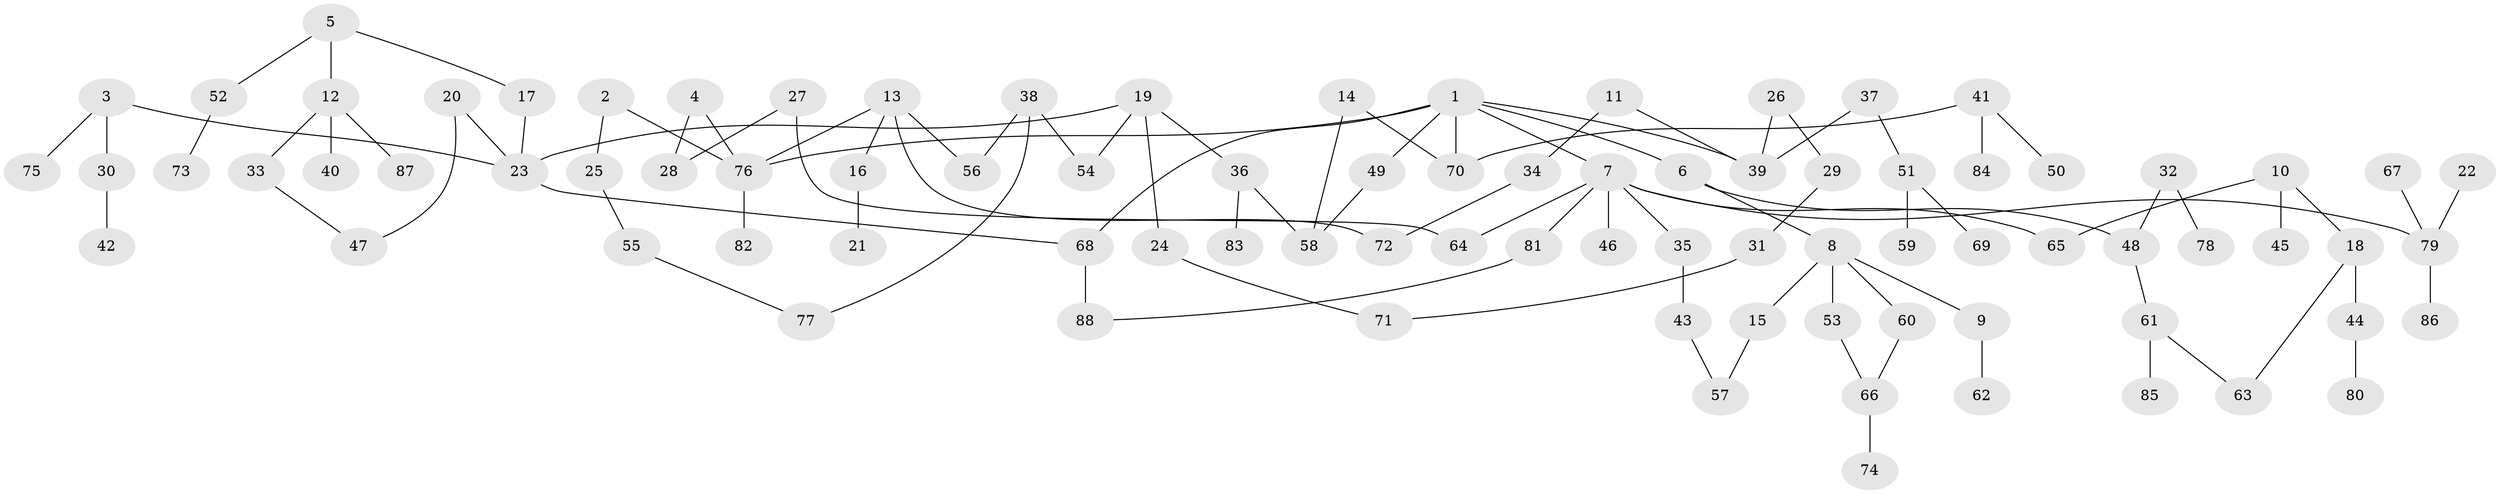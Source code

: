 // original degree distribution, {4: 0.056, 7: 0.008, 6: 0.016, 2: 0.312, 3: 0.208, 5: 0.024, 8: 0.008, 1: 0.368}
// Generated by graph-tools (version 1.1) at 2025/36/03/04/25 23:36:07]
// undirected, 88 vertices, 99 edges
graph export_dot {
  node [color=gray90,style=filled];
  1;
  2;
  3;
  4;
  5;
  6;
  7;
  8;
  9;
  10;
  11;
  12;
  13;
  14;
  15;
  16;
  17;
  18;
  19;
  20;
  21;
  22;
  23;
  24;
  25;
  26;
  27;
  28;
  29;
  30;
  31;
  32;
  33;
  34;
  35;
  36;
  37;
  38;
  39;
  40;
  41;
  42;
  43;
  44;
  45;
  46;
  47;
  48;
  49;
  50;
  51;
  52;
  53;
  54;
  55;
  56;
  57;
  58;
  59;
  60;
  61;
  62;
  63;
  64;
  65;
  66;
  67;
  68;
  69;
  70;
  71;
  72;
  73;
  74;
  75;
  76;
  77;
  78;
  79;
  80;
  81;
  82;
  83;
  84;
  85;
  86;
  87;
  88;
  1 -- 6 [weight=1.0];
  1 -- 7 [weight=1.0];
  1 -- 39 [weight=1.0];
  1 -- 49 [weight=1.0];
  1 -- 68 [weight=1.0];
  1 -- 70 [weight=1.0];
  1 -- 76 [weight=1.0];
  2 -- 25 [weight=1.0];
  2 -- 76 [weight=1.0];
  3 -- 23 [weight=1.0];
  3 -- 30 [weight=1.0];
  3 -- 75 [weight=1.0];
  4 -- 28 [weight=1.0];
  4 -- 76 [weight=1.0];
  5 -- 12 [weight=1.0];
  5 -- 17 [weight=1.0];
  5 -- 52 [weight=1.0];
  6 -- 8 [weight=1.0];
  6 -- 48 [weight=1.0];
  7 -- 35 [weight=1.0];
  7 -- 46 [weight=1.0];
  7 -- 64 [weight=1.0];
  7 -- 65 [weight=1.0];
  7 -- 79 [weight=1.0];
  7 -- 81 [weight=1.0];
  8 -- 9 [weight=1.0];
  8 -- 15 [weight=1.0];
  8 -- 53 [weight=1.0];
  8 -- 60 [weight=1.0];
  9 -- 62 [weight=1.0];
  10 -- 18 [weight=1.0];
  10 -- 45 [weight=1.0];
  10 -- 65 [weight=1.0];
  11 -- 34 [weight=1.0];
  11 -- 39 [weight=1.0];
  12 -- 33 [weight=1.0];
  12 -- 40 [weight=1.0];
  12 -- 87 [weight=1.0];
  13 -- 16 [weight=1.0];
  13 -- 56 [weight=1.0];
  13 -- 72 [weight=1.0];
  13 -- 76 [weight=1.0];
  14 -- 58 [weight=1.0];
  14 -- 70 [weight=1.0];
  15 -- 57 [weight=1.0];
  16 -- 21 [weight=1.0];
  17 -- 23 [weight=1.0];
  18 -- 44 [weight=1.0];
  18 -- 63 [weight=1.0];
  19 -- 23 [weight=1.0];
  19 -- 24 [weight=1.0];
  19 -- 36 [weight=1.0];
  19 -- 54 [weight=1.0];
  20 -- 23 [weight=1.0];
  20 -- 47 [weight=1.0];
  22 -- 79 [weight=1.0];
  23 -- 68 [weight=1.0];
  24 -- 71 [weight=1.0];
  25 -- 55 [weight=1.0];
  26 -- 29 [weight=1.0];
  26 -- 39 [weight=1.0];
  27 -- 28 [weight=1.0];
  27 -- 64 [weight=1.0];
  29 -- 31 [weight=1.0];
  30 -- 42 [weight=1.0];
  31 -- 71 [weight=1.0];
  32 -- 48 [weight=1.0];
  32 -- 78 [weight=1.0];
  33 -- 47 [weight=1.0];
  34 -- 72 [weight=1.0];
  35 -- 43 [weight=1.0];
  36 -- 58 [weight=1.0];
  36 -- 83 [weight=1.0];
  37 -- 39 [weight=1.0];
  37 -- 51 [weight=1.0];
  38 -- 54 [weight=1.0];
  38 -- 56 [weight=1.0];
  38 -- 77 [weight=1.0];
  41 -- 50 [weight=1.0];
  41 -- 70 [weight=1.0];
  41 -- 84 [weight=1.0];
  43 -- 57 [weight=1.0];
  44 -- 80 [weight=1.0];
  48 -- 61 [weight=1.0];
  49 -- 58 [weight=1.0];
  51 -- 59 [weight=1.0];
  51 -- 69 [weight=1.0];
  52 -- 73 [weight=1.0];
  53 -- 66 [weight=1.0];
  55 -- 77 [weight=1.0];
  60 -- 66 [weight=1.0];
  61 -- 63 [weight=1.0];
  61 -- 85 [weight=1.0];
  66 -- 74 [weight=1.0];
  67 -- 79 [weight=1.0];
  68 -- 88 [weight=1.0];
  76 -- 82 [weight=1.0];
  79 -- 86 [weight=1.0];
  81 -- 88 [weight=1.0];
}
